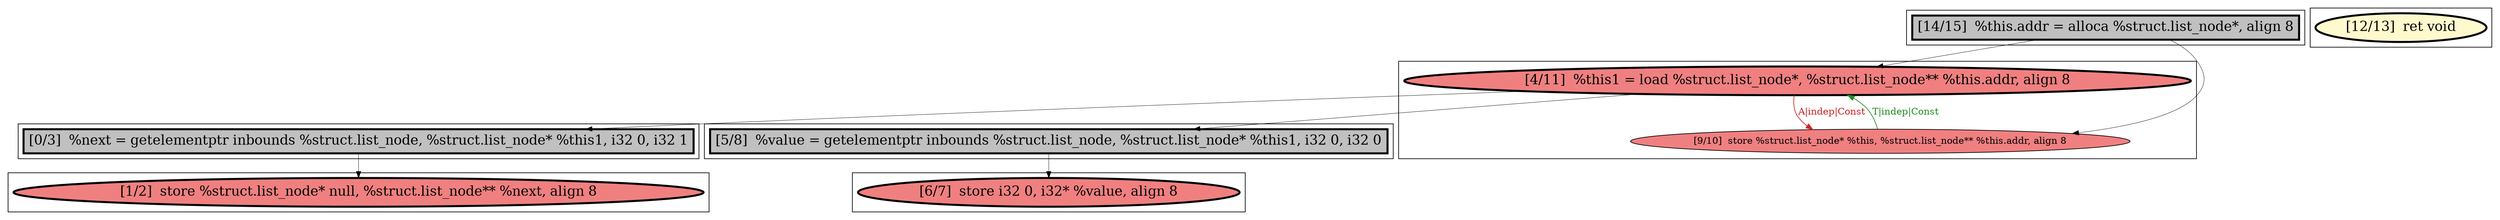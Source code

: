 
digraph G {



node369->node373 [style=solid,color=black,label="",penwidth=0.5,fontcolor=black ]
node369->node372 [style=solid,color=black,label="",penwidth=0.5,fontcolor=black ]
node373->node372 [style=solid,color=firebrick3,label="A|indep|Const",penwidth=1.0,fontcolor=firebrick3 ]
node373->node374 [style=solid,color=black,label="",penwidth=0.5,fontcolor=black ]
node372->node373 [style=solid,color=forestgreen,label="T|indep|Const",penwidth=1.0,fontcolor=forestgreen ]
node373->node370 [style=solid,color=black,label="",penwidth=0.5,fontcolor=black ]
node370->node371 [style=solid,color=black,label="",penwidth=0.5,fontcolor=black ]
node374->node368 [style=solid,color=black,label="",penwidth=0.5,fontcolor=black ]


subgraph cluster6 {


node374 [penwidth=3.0,fontsize=20,fillcolor=grey,label="[0/3]  %next = getelementptr inbounds %struct.list_node, %struct.list_node* %this1, i32 0, i32 1",shape=rectangle,style=filled ]



}

subgraph cluster0 {


node367 [penwidth=3.0,fontsize=20,fillcolor=lemonchiffon,label="[12/13]  ret void",shape=ellipse,style=filled ]



}

subgraph cluster5 {


node373 [penwidth=3.0,fontsize=20,fillcolor=lightcoral,label="[4/11]  %this1 = load %struct.list_node*, %struct.list_node** %this.addr, align 8",shape=ellipse,style=filled ]
node372 [fillcolor=lightcoral,label="[9/10]  store %struct.list_node* %this, %struct.list_node** %this.addr, align 8",shape=ellipse,style=filled ]



}

subgraph cluster1 {


node368 [penwidth=3.0,fontsize=20,fillcolor=lightcoral,label="[1/2]  store %struct.list_node* null, %struct.list_node** %next, align 8",shape=ellipse,style=filled ]



}

subgraph cluster2 {


node369 [penwidth=3.0,fontsize=20,fillcolor=grey,label="[14/15]  %this.addr = alloca %struct.list_node*, align 8",shape=rectangle,style=filled ]



}

subgraph cluster3 {


node370 [penwidth=3.0,fontsize=20,fillcolor=grey,label="[5/8]  %value = getelementptr inbounds %struct.list_node, %struct.list_node* %this1, i32 0, i32 0",shape=rectangle,style=filled ]



}

subgraph cluster4 {


node371 [penwidth=3.0,fontsize=20,fillcolor=lightcoral,label="[6/7]  store i32 0, i32* %value, align 8",shape=ellipse,style=filled ]



}

}
